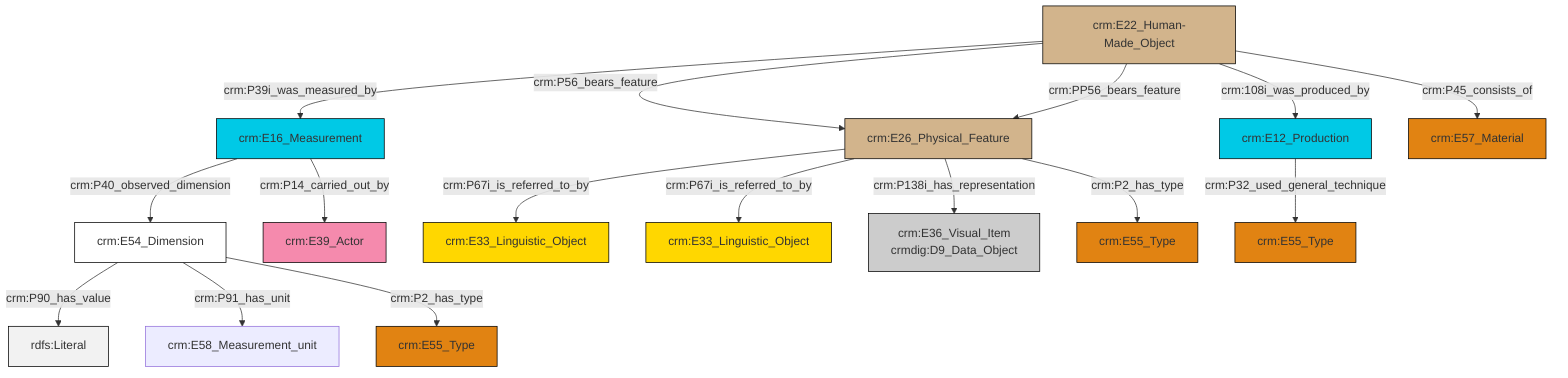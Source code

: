 graph TD
classDef Literal fill:#f2f2f2,stroke:#000000;
classDef CRM_Entity fill:#FFFFFF,stroke:#000000;
classDef Temporal_Entity fill:#00C9E6, stroke:#000000;
classDef Type fill:#E18312, stroke:#000000;
classDef Time-Span fill:#2C9C91, stroke:#000000;
classDef Appellation fill:#FFEB7F, stroke:#000000;
classDef Place fill:#008836, stroke:#000000;
classDef Persistent_Item fill:#B266B2, stroke:#000000;
classDef Conceptual_Object fill:#FFD700, stroke:#000000;
classDef Physical_Thing fill:#D2B48C, stroke:#000000;
classDef Actor fill:#f58aad, stroke:#000000;
classDef PC_Classes fill:#4ce600, stroke:#000000;
classDef Multi fill:#cccccc,stroke:#000000;

6["crm:E22_Human-Made_Object"]:::Physical_Thing -->|crm:P39i_was_measured_by| 7["crm:E16_Measurement"]:::Temporal_Entity
8["crm:E54_Dimension"]:::CRM_Entity -->|crm:P90_has_value| 9[rdfs:Literal]:::Literal
7["crm:E16_Measurement"]:::Temporal_Entity -->|crm:P40_observed_dimension| 8["crm:E54_Dimension"]:::CRM_Entity
10["crm:E26_Physical_Feature"]:::Physical_Thing -->|crm:P67i_is_referred_to_by| 11["crm:E33_Linguistic_Object"]:::Conceptual_Object
10["crm:E26_Physical_Feature"]:::Physical_Thing -->|crm:P67i_is_referred_to_by| 12["crm:E33_Linguistic_Object"]:::Conceptual_Object
10["crm:E26_Physical_Feature"]:::Physical_Thing -->|crm:P138i_has_representation| 13["crm:E36_Visual_Item<br>crmdig:D9_Data_Object"]:::Multi
6["crm:E22_Human-Made_Object"]:::Physical_Thing -->|crm:P56_bears_feature| 10["crm:E26_Physical_Feature"]:::Physical_Thing
8["crm:E54_Dimension"]:::CRM_Entity -->|crm:P91_has_unit| 4["crm:E58_Measurement_unit"]:::Default
7["crm:E16_Measurement"]:::Temporal_Entity -->|crm:P14_carried_out_by| 14["crm:E39_Actor"]:::Actor
6["crm:E22_Human-Made_Object"]:::Physical_Thing -->|crm:PP56_bears_feature| 10["crm:E26_Physical_Feature"]:::Physical_Thing
8["crm:E54_Dimension"]:::CRM_Entity -->|crm:P2_has_type| 15["crm:E55_Type"]:::Type
6["crm:E22_Human-Made_Object"]:::Physical_Thing -->|crm:108i_was_produced_by| 19["crm:E12_Production"]:::Temporal_Entity
6["crm:E22_Human-Made_Object"]:::Physical_Thing -->|crm:P45_consists_of| 2["crm:E57_Material"]:::Type
10["crm:E26_Physical_Feature"]:::Physical_Thing -->|crm:P2_has_type| 16["crm:E55_Type"]:::Type
19["crm:E12_Production"]:::Temporal_Entity -->|crm:P32_used_general_technique| 0["crm:E55_Type"]:::Type